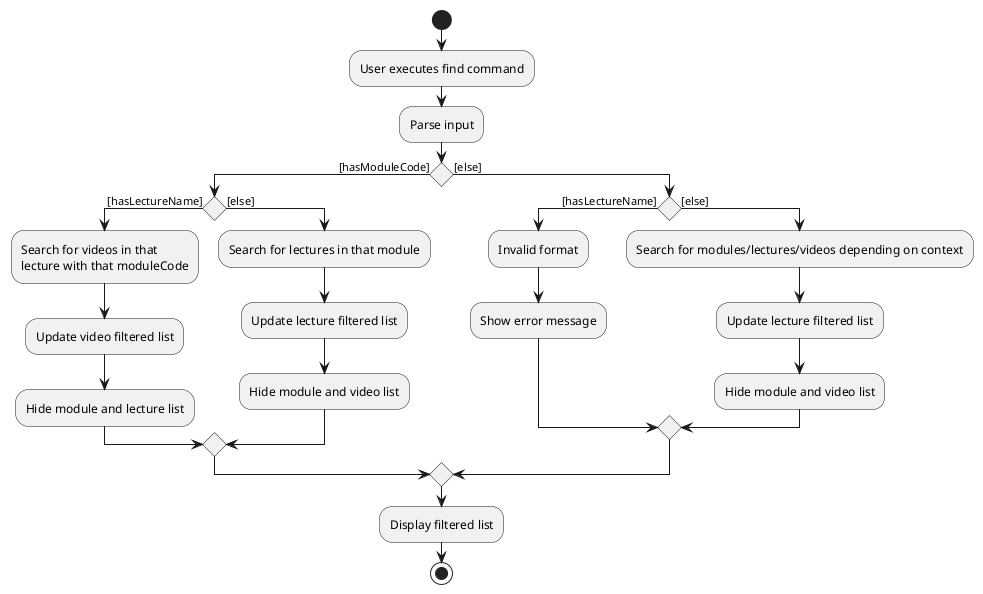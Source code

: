 @startuml
start
:User executes find command;
:Parse input;
if () then ([hasModuleCode])
    if () then ([hasLectureName])
        :Search for videos in that
        lecture with that moduleCode;
        :Update video filtered list;
        :Hide module and lecture list;
    else ([else])
        :Search for lectures in that module;
        :Update lecture filtered list;
        :Hide module and video list;
    endif
else ([else])
    if () then ([hasLectureName])
        :Invalid format;
        :Show error message;
    else ([else])
        :Search for modules/lectures/videos depending on context;
        :Update lecture filtered list;
        :Hide module and video list;
    endif
endif
:Display filtered list;
stop
@enduml
